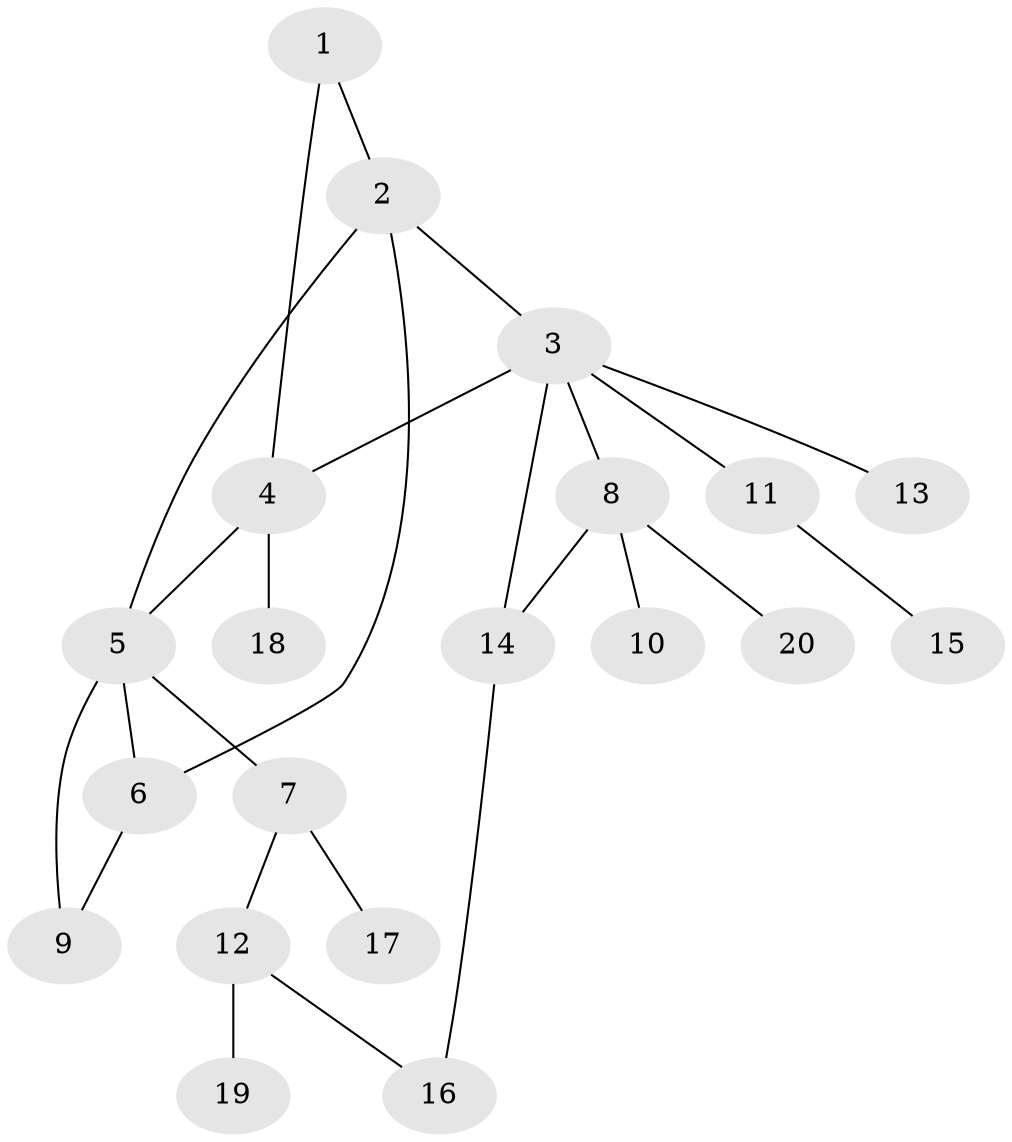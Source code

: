 // Generated by graph-tools (version 1.1) at 2025/46/02/15/25 05:46:28]
// undirected, 20 vertices, 25 edges
graph export_dot {
graph [start="1"]
  node [color=gray90,style=filled];
  1;
  2;
  3;
  4;
  5;
  6;
  7;
  8;
  9;
  10;
  11;
  12;
  13;
  14;
  15;
  16;
  17;
  18;
  19;
  20;
  1 -- 2;
  1 -- 4;
  2 -- 3;
  2 -- 5;
  2 -- 6;
  3 -- 8;
  3 -- 11;
  3 -- 13;
  3 -- 14;
  3 -- 4;
  4 -- 18;
  4 -- 5;
  5 -- 6;
  5 -- 7;
  5 -- 9;
  6 -- 9;
  7 -- 12;
  7 -- 17;
  8 -- 10;
  8 -- 20;
  8 -- 14;
  11 -- 15;
  12 -- 19;
  12 -- 16;
  14 -- 16;
}
